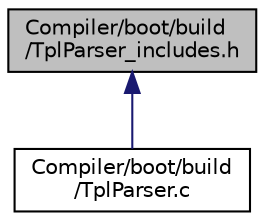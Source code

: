 digraph "Compiler/boot/build/TplParser_includes.h"
{
  edge [fontname="Helvetica",fontsize="10",labelfontname="Helvetica",labelfontsize="10"];
  node [fontname="Helvetica",fontsize="10",shape=record];
  Node12 [label="Compiler/boot/build\l/TplParser_includes.h",height=0.2,width=0.4,color="black", fillcolor="grey75", style="filled", fontcolor="black"];
  Node12 -> Node13 [dir="back",color="midnightblue",fontsize="10",style="solid",fontname="Helvetica"];
  Node13 [label="Compiler/boot/build\l/TplParser.c",height=0.2,width=0.4,color="black", fillcolor="white", style="filled",URL="$d7/d5d/_tpl_parser_8c.html"];
}
